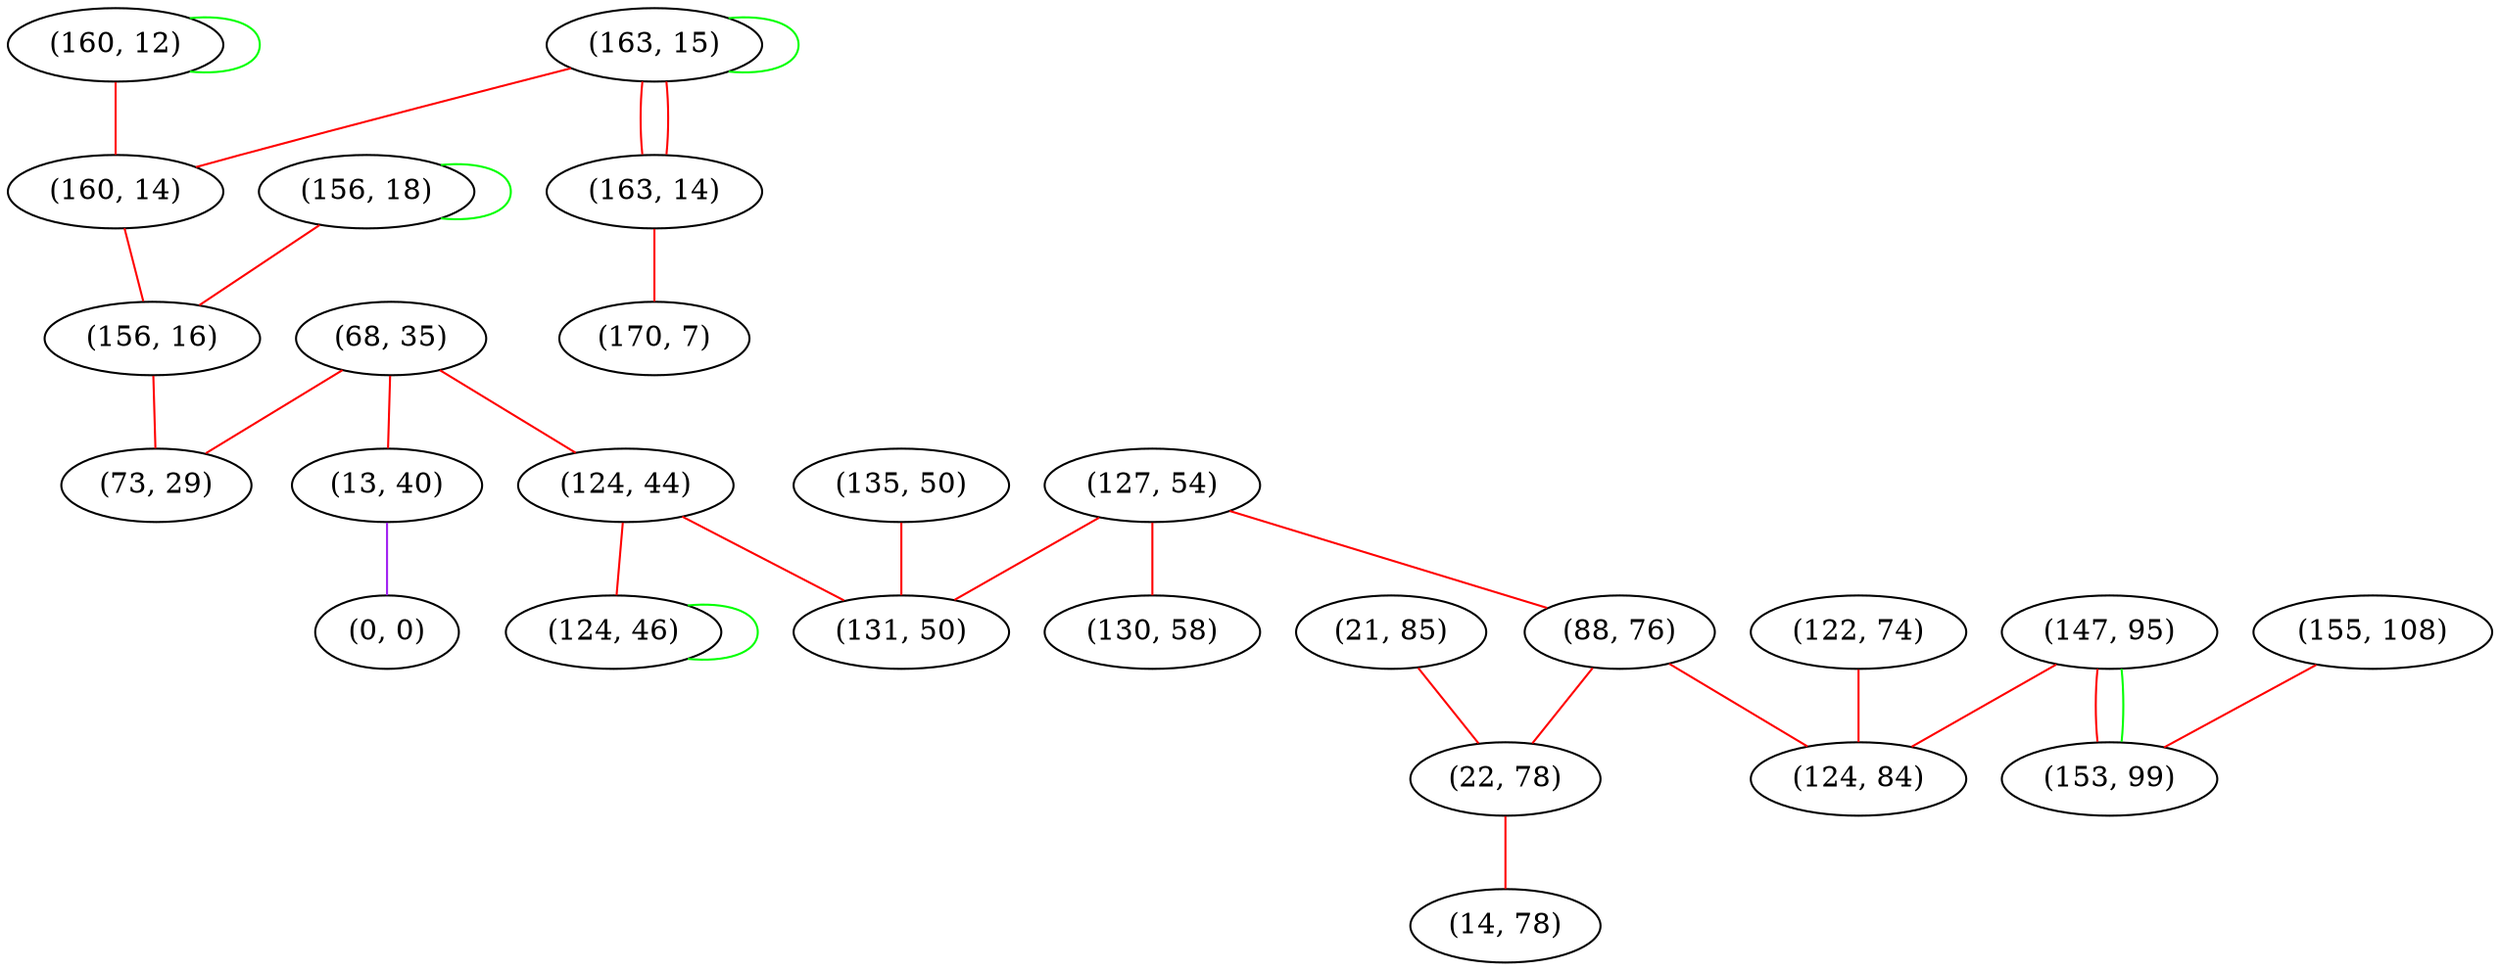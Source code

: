 graph "" {
"(156, 18)";
"(155, 108)";
"(147, 95)";
"(68, 35)";
"(122, 74)";
"(160, 12)";
"(163, 15)";
"(124, 44)";
"(160, 14)";
"(135, 50)";
"(127, 54)";
"(13, 40)";
"(163, 14)";
"(0, 0)";
"(21, 85)";
"(156, 16)";
"(170, 7)";
"(88, 76)";
"(73, 29)";
"(131, 50)";
"(124, 46)";
"(22, 78)";
"(124, 84)";
"(14, 78)";
"(153, 99)";
"(130, 58)";
"(156, 18)" -- "(156, 18)"  [color=green, key=0, weight=2];
"(156, 18)" -- "(156, 16)"  [color=red, key=0, weight=1];
"(155, 108)" -- "(153, 99)"  [color=red, key=0, weight=1];
"(147, 95)" -- "(124, 84)"  [color=red, key=0, weight=1];
"(147, 95)" -- "(153, 99)"  [color=red, key=0, weight=1];
"(147, 95)" -- "(153, 99)"  [color=green, key=1, weight=2];
"(68, 35)" -- "(73, 29)"  [color=red, key=0, weight=1];
"(68, 35)" -- "(124, 44)"  [color=red, key=0, weight=1];
"(68, 35)" -- "(13, 40)"  [color=red, key=0, weight=1];
"(122, 74)" -- "(124, 84)"  [color=red, key=0, weight=1];
"(160, 12)" -- "(160, 14)"  [color=red, key=0, weight=1];
"(160, 12)" -- "(160, 12)"  [color=green, key=0, weight=2];
"(163, 15)" -- "(160, 14)"  [color=red, key=0, weight=1];
"(163, 15)" -- "(163, 14)"  [color=red, key=0, weight=1];
"(163, 15)" -- "(163, 14)"  [color=red, key=1, weight=1];
"(163, 15)" -- "(163, 15)"  [color=green, key=0, weight=2];
"(124, 44)" -- "(131, 50)"  [color=red, key=0, weight=1];
"(124, 44)" -- "(124, 46)"  [color=red, key=0, weight=1];
"(160, 14)" -- "(156, 16)"  [color=red, key=0, weight=1];
"(135, 50)" -- "(131, 50)"  [color=red, key=0, weight=1];
"(127, 54)" -- "(131, 50)"  [color=red, key=0, weight=1];
"(127, 54)" -- "(130, 58)"  [color=red, key=0, weight=1];
"(127, 54)" -- "(88, 76)"  [color=red, key=0, weight=1];
"(13, 40)" -- "(0, 0)"  [color=purple, key=0, weight=4];
"(163, 14)" -- "(170, 7)"  [color=red, key=0, weight=1];
"(21, 85)" -- "(22, 78)"  [color=red, key=0, weight=1];
"(156, 16)" -- "(73, 29)"  [color=red, key=0, weight=1];
"(88, 76)" -- "(124, 84)"  [color=red, key=0, weight=1];
"(88, 76)" -- "(22, 78)"  [color=red, key=0, weight=1];
"(124, 46)" -- "(124, 46)"  [color=green, key=0, weight=2];
"(22, 78)" -- "(14, 78)"  [color=red, key=0, weight=1];
}

